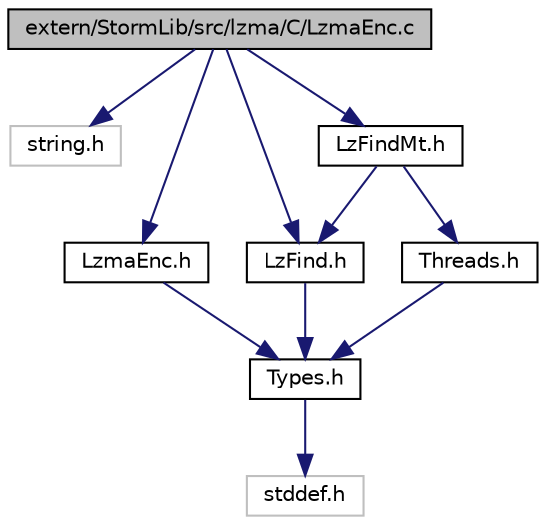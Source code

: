digraph G
{
  edge [fontname="Helvetica",fontsize="10",labelfontname="Helvetica",labelfontsize="10"];
  node [fontname="Helvetica",fontsize="10",shape=record];
  Node1 [label="extern/StormLib/src/lzma/C/LzmaEnc.c",height=0.2,width=0.4,color="black", fillcolor="grey75", style="filled" fontcolor="black"];
  Node1 -> Node2 [color="midnightblue",fontsize="10",style="solid",fontname="Helvetica"];
  Node2 [label="string.h",height=0.2,width=0.4,color="grey75", fillcolor="white", style="filled"];
  Node1 -> Node3 [color="midnightblue",fontsize="10",style="solid",fontname="Helvetica"];
  Node3 [label="LzmaEnc.h",height=0.2,width=0.4,color="black", fillcolor="white", style="filled",URL="$_lzma_enc_8h.html"];
  Node3 -> Node4 [color="midnightblue",fontsize="10",style="solid",fontname="Helvetica"];
  Node4 [label="Types.h",height=0.2,width=0.4,color="black", fillcolor="white", style="filled",URL="$_types_8h.html"];
  Node4 -> Node5 [color="midnightblue",fontsize="10",style="solid",fontname="Helvetica"];
  Node5 [label="stddef.h",height=0.2,width=0.4,color="grey75", fillcolor="white", style="filled"];
  Node1 -> Node6 [color="midnightblue",fontsize="10",style="solid",fontname="Helvetica"];
  Node6 [label="LzFind.h",height=0.2,width=0.4,color="black", fillcolor="white", style="filled",URL="$_lz_find_8h.html"];
  Node6 -> Node4 [color="midnightblue",fontsize="10",style="solid",fontname="Helvetica"];
  Node1 -> Node7 [color="midnightblue",fontsize="10",style="solid",fontname="Helvetica"];
  Node7 [label="LzFindMt.h",height=0.2,width=0.4,color="black", fillcolor="white", style="filled",URL="$_lz_find_mt_8h.html"];
  Node7 -> Node6 [color="midnightblue",fontsize="10",style="solid",fontname="Helvetica"];
  Node7 -> Node8 [color="midnightblue",fontsize="10",style="solid",fontname="Helvetica"];
  Node8 [label="Threads.h",height=0.2,width=0.4,color="black", fillcolor="white", style="filled",URL="$_threads_8h.html"];
  Node8 -> Node4 [color="midnightblue",fontsize="10",style="solid",fontname="Helvetica"];
}
